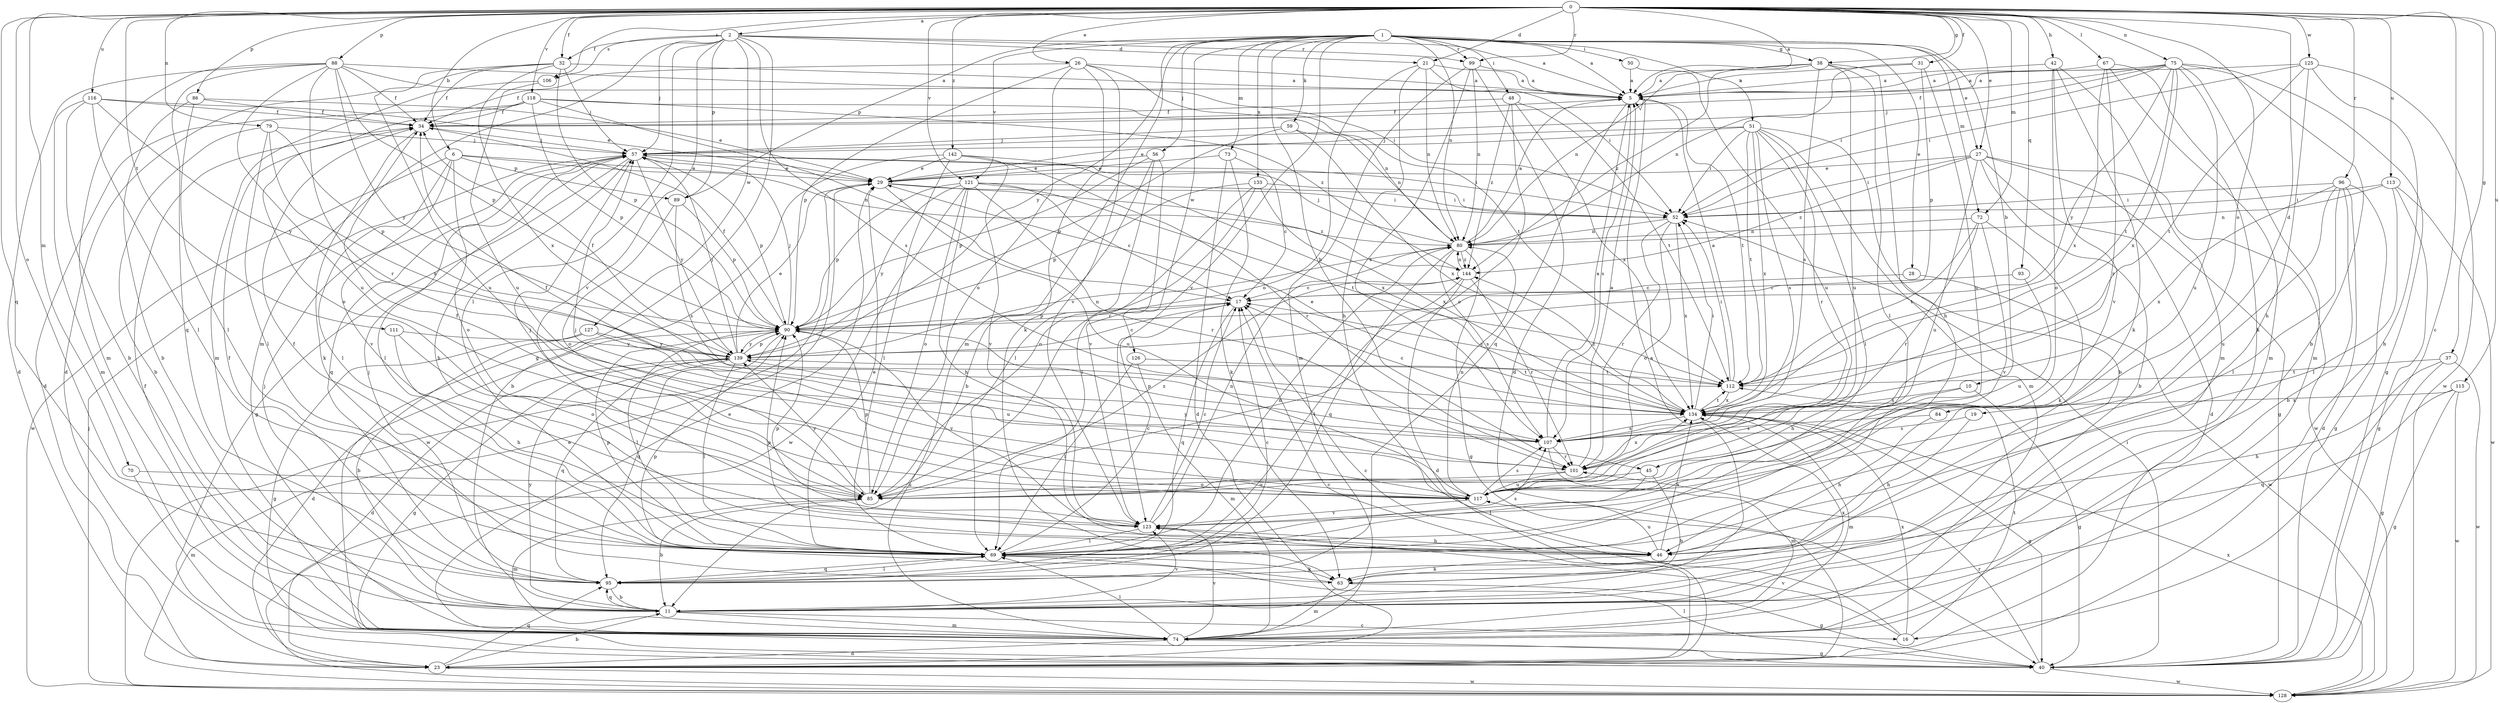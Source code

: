 strict digraph  {
0;
1;
2;
5;
6;
10;
11;
16;
17;
19;
21;
23;
26;
27;
28;
29;
31;
32;
34;
37;
38;
40;
42;
45;
46;
48;
50;
51;
52;
56;
57;
59;
63;
67;
69;
70;
72;
73;
74;
75;
79;
80;
84;
85;
86;
88;
89;
90;
93;
95;
96;
99;
101;
106;
107;
111;
112;
113;
115;
116;
117;
118;
121;
123;
125;
126;
127;
128;
133;
134;
139;
142;
144;
0 -> 2  [label=a];
0 -> 5  [label=a];
0 -> 6  [label=b];
0 -> 16  [label=c];
0 -> 19  [label=d];
0 -> 21  [label=d];
0 -> 26  [label=e];
0 -> 27  [label=e];
0 -> 31  [label=f];
0 -> 32  [label=f];
0 -> 37  [label=g];
0 -> 38  [label=g];
0 -> 42  [label=h];
0 -> 67  [label=l];
0 -> 70  [label=m];
0 -> 72  [label=m];
0 -> 75  [label=n];
0 -> 79  [label=n];
0 -> 84  [label=o];
0 -> 85  [label=o];
0 -> 86  [label=p];
0 -> 88  [label=p];
0 -> 93  [label=q];
0 -> 95  [label=q];
0 -> 96  [label=r];
0 -> 99  [label=r];
0 -> 106  [label=s];
0 -> 111  [label=t];
0 -> 113  [label=u];
0 -> 115  [label=u];
0 -> 116  [label=u];
0 -> 118  [label=v];
0 -> 121  [label=v];
0 -> 125  [label=w];
0 -> 142  [label=z];
1 -> 5  [label=a];
1 -> 10  [label=b];
1 -> 27  [label=e];
1 -> 28  [label=e];
1 -> 38  [label=g];
1 -> 45  [label=h];
1 -> 48  [label=i];
1 -> 50  [label=i];
1 -> 51  [label=i];
1 -> 56  [label=j];
1 -> 59  [label=k];
1 -> 72  [label=m];
1 -> 73  [label=m];
1 -> 74  [label=m];
1 -> 80  [label=n];
1 -> 89  [label=p];
1 -> 99  [label=r];
1 -> 121  [label=v];
1 -> 123  [label=v];
1 -> 126  [label=w];
1 -> 133  [label=x];
1 -> 139  [label=y];
2 -> 5  [label=a];
2 -> 21  [label=d];
2 -> 32  [label=f];
2 -> 40  [label=g];
2 -> 57  [label=j];
2 -> 69  [label=l];
2 -> 74  [label=m];
2 -> 89  [label=p];
2 -> 99  [label=r];
2 -> 106  [label=s];
2 -> 107  [label=s];
2 -> 123  [label=v];
2 -> 127  [label=w];
5 -> 34  [label=f];
5 -> 95  [label=q];
5 -> 107  [label=s];
5 -> 112  [label=t];
6 -> 29  [label=e];
6 -> 69  [label=l];
6 -> 80  [label=n];
6 -> 85  [label=o];
6 -> 89  [label=p];
6 -> 123  [label=v];
6 -> 128  [label=w];
10 -> 40  [label=g];
10 -> 45  [label=h];
10 -> 134  [label=x];
11 -> 5  [label=a];
11 -> 16  [label=c];
11 -> 57  [label=j];
11 -> 74  [label=m];
11 -> 95  [label=q];
11 -> 123  [label=v];
11 -> 134  [label=x];
11 -> 139  [label=y];
16 -> 17  [label=c];
16 -> 112  [label=t];
16 -> 123  [label=v];
16 -> 134  [label=x];
17 -> 90  [label=p];
17 -> 95  [label=q];
19 -> 46  [label=h];
19 -> 107  [label=s];
21 -> 5  [label=a];
21 -> 46  [label=h];
21 -> 52  [label=i];
21 -> 80  [label=n];
21 -> 85  [label=o];
23 -> 11  [label=b];
23 -> 17  [label=c];
23 -> 95  [label=q];
23 -> 128  [label=w];
26 -> 5  [label=a];
26 -> 34  [label=f];
26 -> 63  [label=k];
26 -> 85  [label=o];
26 -> 90  [label=p];
26 -> 112  [label=t];
26 -> 123  [label=v];
27 -> 11  [label=b];
27 -> 23  [label=d];
27 -> 29  [label=e];
27 -> 40  [label=g];
27 -> 52  [label=i];
27 -> 117  [label=u];
27 -> 128  [label=w];
27 -> 144  [label=z];
28 -> 17  [label=c];
28 -> 128  [label=w];
29 -> 52  [label=i];
29 -> 117  [label=u];
29 -> 128  [label=w];
29 -> 144  [label=z];
31 -> 5  [label=a];
31 -> 80  [label=n];
31 -> 90  [label=p];
31 -> 117  [label=u];
32 -> 5  [label=a];
32 -> 23  [label=d];
32 -> 34  [label=f];
32 -> 57  [label=j];
32 -> 90  [label=p];
32 -> 117  [label=u];
32 -> 134  [label=x];
34 -> 57  [label=j];
34 -> 63  [label=k];
37 -> 40  [label=g];
37 -> 46  [label=h];
37 -> 112  [label=t];
37 -> 128  [label=w];
38 -> 5  [label=a];
38 -> 46  [label=h];
38 -> 69  [label=l];
38 -> 80  [label=n];
38 -> 107  [label=s];
38 -> 117  [label=u];
38 -> 144  [label=z];
40 -> 52  [label=i];
40 -> 69  [label=l];
40 -> 101  [label=r];
40 -> 128  [label=w];
42 -> 5  [label=a];
42 -> 63  [label=k];
42 -> 74  [label=m];
42 -> 85  [label=o];
42 -> 123  [label=v];
45 -> 11  [label=b];
45 -> 69  [label=l];
45 -> 85  [label=o];
46 -> 63  [label=k];
46 -> 90  [label=p];
46 -> 117  [label=u];
46 -> 134  [label=x];
48 -> 34  [label=f];
48 -> 85  [label=o];
48 -> 112  [label=t];
48 -> 134  [label=x];
48 -> 144  [label=z];
50 -> 5  [label=a];
50 -> 117  [label=u];
51 -> 11  [label=b];
51 -> 29  [label=e];
51 -> 52  [label=i];
51 -> 57  [label=j];
51 -> 69  [label=l];
51 -> 74  [label=m];
51 -> 101  [label=r];
51 -> 107  [label=s];
51 -> 112  [label=t];
51 -> 134  [label=x];
52 -> 80  [label=n];
52 -> 85  [label=o];
52 -> 101  [label=r];
52 -> 134  [label=x];
56 -> 11  [label=b];
56 -> 29  [label=e];
56 -> 69  [label=l];
56 -> 90  [label=p];
56 -> 123  [label=v];
57 -> 29  [label=e];
57 -> 40  [label=g];
57 -> 46  [label=h];
57 -> 52  [label=i];
57 -> 69  [label=l];
57 -> 90  [label=p];
57 -> 95  [label=q];
57 -> 139  [label=y];
59 -> 57  [label=j];
59 -> 80  [label=n];
59 -> 90  [label=p];
59 -> 134  [label=x];
63 -> 40  [label=g];
63 -> 74  [label=m];
63 -> 90  [label=p];
67 -> 5  [label=a];
67 -> 63  [label=k];
67 -> 74  [label=m];
67 -> 101  [label=r];
67 -> 134  [label=x];
69 -> 17  [label=c];
69 -> 29  [label=e];
69 -> 34  [label=f];
69 -> 63  [label=k];
69 -> 80  [label=n];
69 -> 90  [label=p];
69 -> 95  [label=q];
69 -> 107  [label=s];
70 -> 74  [label=m];
70 -> 117  [label=u];
72 -> 63  [label=k];
72 -> 80  [label=n];
72 -> 101  [label=r];
72 -> 112  [label=t];
72 -> 123  [label=v];
73 -> 17  [label=c];
73 -> 23  [label=d];
73 -> 29  [label=e];
73 -> 63  [label=k];
74 -> 23  [label=d];
74 -> 29  [label=e];
74 -> 34  [label=f];
74 -> 40  [label=g];
74 -> 69  [label=l];
74 -> 123  [label=v];
75 -> 5  [label=a];
75 -> 11  [label=b];
75 -> 34  [label=f];
75 -> 40  [label=g];
75 -> 52  [label=i];
75 -> 57  [label=j];
75 -> 74  [label=m];
75 -> 112  [label=t];
75 -> 117  [label=u];
75 -> 134  [label=x];
75 -> 139  [label=y];
79 -> 11  [label=b];
79 -> 57  [label=j];
79 -> 69  [label=l];
79 -> 90  [label=p];
79 -> 134  [label=x];
80 -> 5  [label=a];
80 -> 40  [label=g];
80 -> 57  [label=j];
80 -> 95  [label=q];
80 -> 107  [label=s];
80 -> 144  [label=z];
84 -> 46  [label=h];
84 -> 107  [label=s];
85 -> 11  [label=b];
85 -> 57  [label=j];
85 -> 74  [label=m];
85 -> 90  [label=p];
85 -> 139  [label=y];
85 -> 144  [label=z];
86 -> 11  [label=b];
86 -> 29  [label=e];
86 -> 34  [label=f];
86 -> 69  [label=l];
88 -> 5  [label=a];
88 -> 23  [label=d];
88 -> 34  [label=f];
88 -> 52  [label=i];
88 -> 74  [label=m];
88 -> 90  [label=p];
88 -> 95  [label=q];
88 -> 101  [label=r];
88 -> 117  [label=u];
88 -> 139  [label=y];
89 -> 85  [label=o];
89 -> 90  [label=p];
89 -> 107  [label=s];
90 -> 17  [label=c];
90 -> 23  [label=d];
90 -> 34  [label=f];
90 -> 57  [label=j];
90 -> 69  [label=l];
90 -> 95  [label=q];
90 -> 123  [label=v];
90 -> 139  [label=y];
93 -> 17  [label=c];
93 -> 117  [label=u];
95 -> 11  [label=b];
95 -> 17  [label=c];
95 -> 34  [label=f];
95 -> 57  [label=j];
95 -> 69  [label=l];
96 -> 11  [label=b];
96 -> 23  [label=d];
96 -> 40  [label=g];
96 -> 52  [label=i];
96 -> 69  [label=l];
96 -> 117  [label=u];
96 -> 134  [label=x];
99 -> 5  [label=a];
99 -> 23  [label=d];
99 -> 74  [label=m];
99 -> 80  [label=n];
99 -> 107  [label=s];
101 -> 5  [label=a];
101 -> 85  [label=o];
101 -> 117  [label=u];
101 -> 134  [label=x];
101 -> 139  [label=y];
106 -> 74  [label=m];
106 -> 117  [label=u];
107 -> 5  [label=a];
107 -> 34  [label=f];
107 -> 74  [label=m];
107 -> 90  [label=p];
107 -> 101  [label=r];
111 -> 46  [label=h];
111 -> 85  [label=o];
111 -> 139  [label=y];
112 -> 5  [label=a];
112 -> 17  [label=c];
112 -> 52  [label=i];
112 -> 134  [label=x];
113 -> 40  [label=g];
113 -> 52  [label=i];
113 -> 69  [label=l];
113 -> 80  [label=n];
113 -> 128  [label=w];
115 -> 40  [label=g];
115 -> 95  [label=q];
115 -> 128  [label=w];
115 -> 134  [label=x];
116 -> 11  [label=b];
116 -> 29  [label=e];
116 -> 34  [label=f];
116 -> 69  [label=l];
116 -> 74  [label=m];
116 -> 139  [label=y];
117 -> 34  [label=f];
117 -> 57  [label=j];
117 -> 80  [label=n];
117 -> 107  [label=s];
117 -> 123  [label=v];
118 -> 17  [label=c];
118 -> 23  [label=d];
118 -> 34  [label=f];
118 -> 80  [label=n];
118 -> 85  [label=o];
118 -> 90  [label=p];
118 -> 144  [label=z];
121 -> 17  [label=c];
121 -> 46  [label=h];
121 -> 52  [label=i];
121 -> 85  [label=o];
121 -> 90  [label=p];
121 -> 101  [label=r];
121 -> 112  [label=t];
121 -> 128  [label=w];
121 -> 139  [label=y];
123 -> 17  [label=c];
123 -> 46  [label=h];
123 -> 69  [label=l];
123 -> 80  [label=n];
123 -> 90  [label=p];
125 -> 5  [label=a];
125 -> 11  [label=b];
125 -> 46  [label=h];
125 -> 52  [label=i];
125 -> 112  [label=t];
125 -> 128  [label=w];
126 -> 69  [label=l];
126 -> 74  [label=m];
126 -> 112  [label=t];
127 -> 11  [label=b];
127 -> 40  [label=g];
127 -> 117  [label=u];
127 -> 139  [label=y];
128 -> 29  [label=e];
128 -> 57  [label=j];
128 -> 134  [label=x];
133 -> 52  [label=i];
133 -> 69  [label=l];
133 -> 85  [label=o];
133 -> 90  [label=p];
133 -> 134  [label=x];
134 -> 17  [label=c];
134 -> 29  [label=e];
134 -> 40  [label=g];
134 -> 52  [label=i];
134 -> 74  [label=m];
134 -> 107  [label=s];
134 -> 112  [label=t];
134 -> 144  [label=z];
139 -> 17  [label=c];
139 -> 23  [label=d];
139 -> 29  [label=e];
139 -> 34  [label=f];
139 -> 40  [label=g];
139 -> 57  [label=j];
139 -> 69  [label=l];
139 -> 80  [label=n];
139 -> 90  [label=p];
139 -> 95  [label=q];
139 -> 112  [label=t];
142 -> 11  [label=b];
142 -> 29  [label=e];
142 -> 69  [label=l];
142 -> 101  [label=r];
142 -> 123  [label=v];
142 -> 134  [label=x];
144 -> 17  [label=c];
144 -> 23  [label=d];
144 -> 69  [label=l];
144 -> 80  [label=n];
144 -> 101  [label=r];
}

